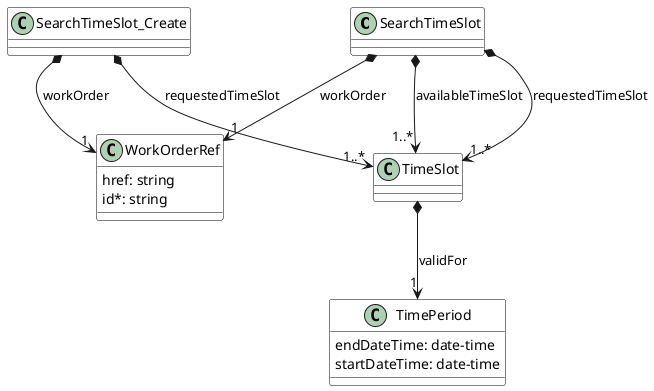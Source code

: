 @startuml
skinparam {
    ClassBackgroundColor White
    ClassBorderColor Black
}

class SearchTimeSlot {

}

SearchTimeSlot *-->"1..*" TimeSlot : availableTimeSlot
SearchTimeSlot *-->"1..*" TimeSlot : requestedTimeSlot
SearchTimeSlot *-->"1" WorkOrderRef : workOrder


class SearchTimeSlot_Create {

}

SearchTimeSlot_Create *-->"1..*" TimeSlot : requestedTimeSlot
SearchTimeSlot_Create *-->"1" WorkOrderRef : workOrder


class TimePeriod {

    endDateTime: date-time
    startDateTime: date-time
}


class TimeSlot {

}

TimeSlot *-->"1" TimePeriod : validFor

class WorkOrderRef {

    href: string
    id*: string
}


@enduml

